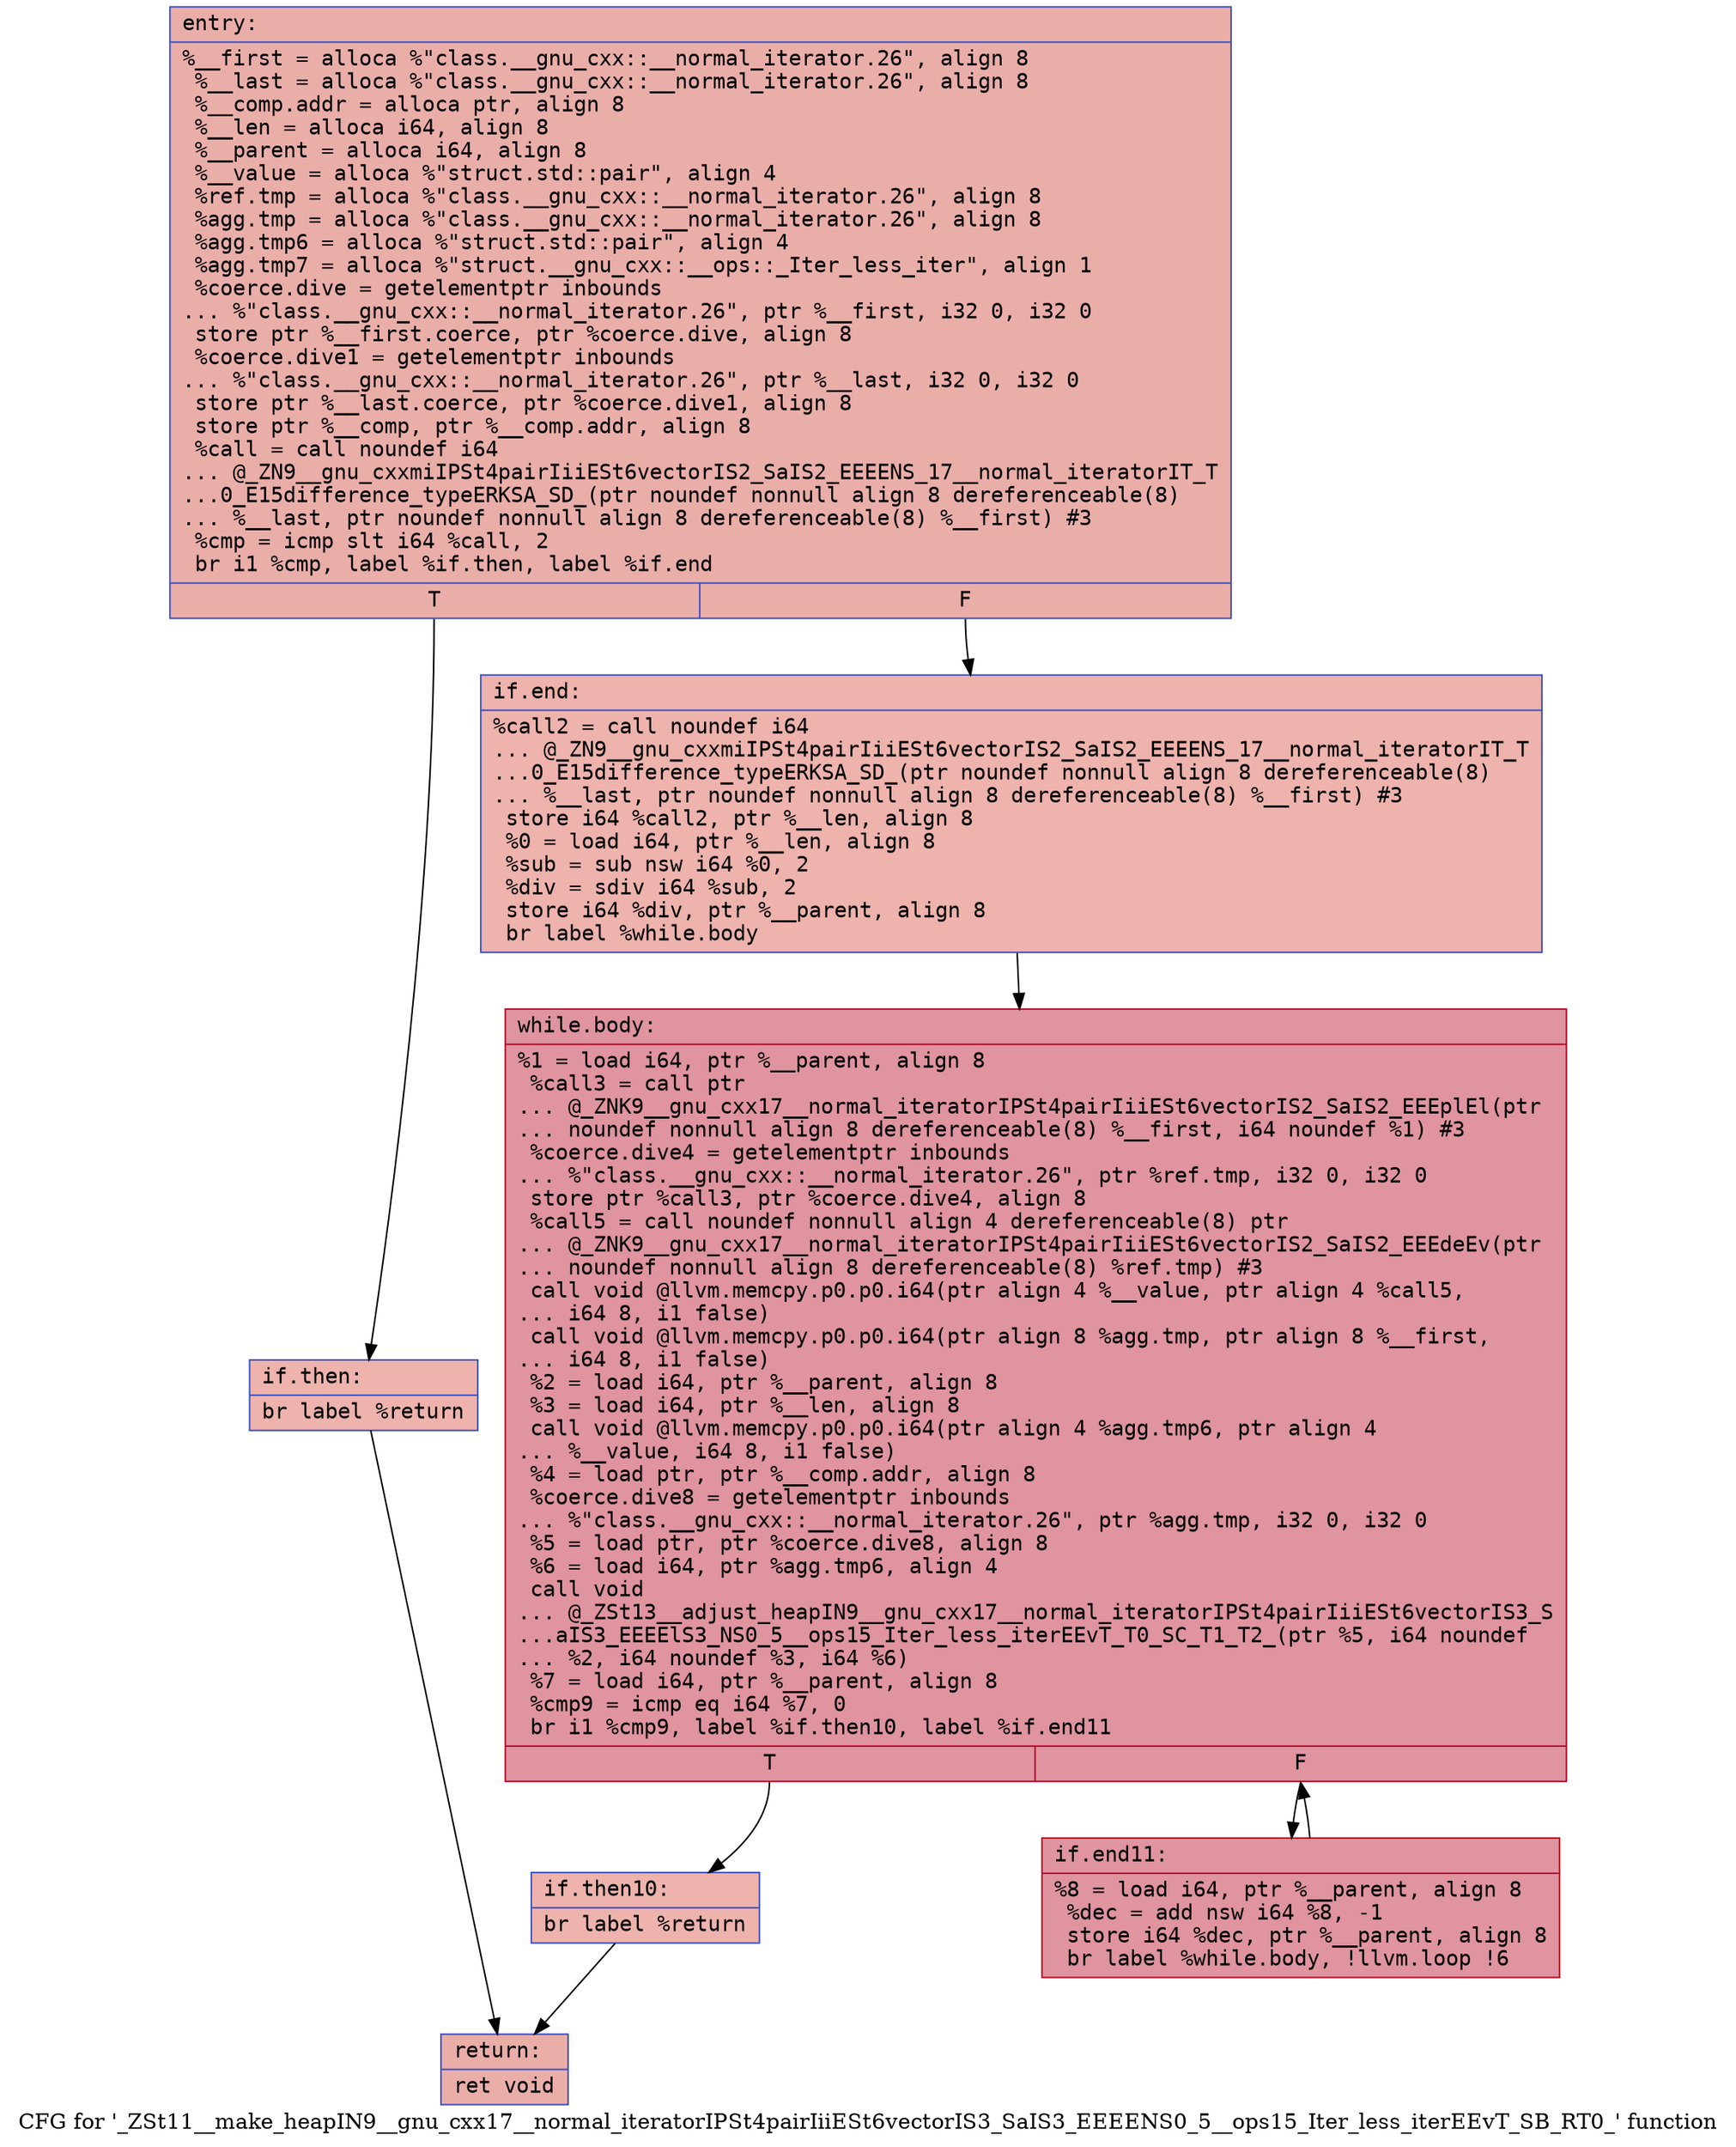 digraph "CFG for '_ZSt11__make_heapIN9__gnu_cxx17__normal_iteratorIPSt4pairIiiESt6vectorIS3_SaIS3_EEEENS0_5__ops15_Iter_less_iterEEvT_SB_RT0_' function" {
	label="CFG for '_ZSt11__make_heapIN9__gnu_cxx17__normal_iteratorIPSt4pairIiiESt6vectorIS3_SaIS3_EEEENS0_5__ops15_Iter_less_iterEEvT_SB_RT0_' function";

	Node0x56307d741040 [shape=record,color="#3d50c3ff", style=filled, fillcolor="#d0473d70" fontname="Courier",label="{entry:\l|  %__first = alloca %\"class.__gnu_cxx::__normal_iterator.26\", align 8\l  %__last = alloca %\"class.__gnu_cxx::__normal_iterator.26\", align 8\l  %__comp.addr = alloca ptr, align 8\l  %__len = alloca i64, align 8\l  %__parent = alloca i64, align 8\l  %__value = alloca %\"struct.std::pair\", align 4\l  %ref.tmp = alloca %\"class.__gnu_cxx::__normal_iterator.26\", align 8\l  %agg.tmp = alloca %\"class.__gnu_cxx::__normal_iterator.26\", align 8\l  %agg.tmp6 = alloca %\"struct.std::pair\", align 4\l  %agg.tmp7 = alloca %\"struct.__gnu_cxx::__ops::_Iter_less_iter\", align 1\l  %coerce.dive = getelementptr inbounds\l... %\"class.__gnu_cxx::__normal_iterator.26\", ptr %__first, i32 0, i32 0\l  store ptr %__first.coerce, ptr %coerce.dive, align 8\l  %coerce.dive1 = getelementptr inbounds\l... %\"class.__gnu_cxx::__normal_iterator.26\", ptr %__last, i32 0, i32 0\l  store ptr %__last.coerce, ptr %coerce.dive1, align 8\l  store ptr %__comp, ptr %__comp.addr, align 8\l  %call = call noundef i64\l... @_ZN9__gnu_cxxmiIPSt4pairIiiESt6vectorIS2_SaIS2_EEEENS_17__normal_iteratorIT_T\l...0_E15difference_typeERKSA_SD_(ptr noundef nonnull align 8 dereferenceable(8)\l... %__last, ptr noundef nonnull align 8 dereferenceable(8) %__first) #3\l  %cmp = icmp slt i64 %call, 2\l  br i1 %cmp, label %if.then, label %if.end\l|{<s0>T|<s1>F}}"];
	Node0x56307d741040:s0 -> Node0x56307d741e30[tooltip="entry -> if.then\nProbability 50.00%" ];
	Node0x56307d741040:s1 -> Node0x56307d741ea0[tooltip="entry -> if.end\nProbability 50.00%" ];
	Node0x56307d741e30 [shape=record,color="#3d50c3ff", style=filled, fillcolor="#d6524470" fontname="Courier",label="{if.then:\l|  br label %return\l}"];
	Node0x56307d741e30 -> Node0x56307d741fc0[tooltip="if.then -> return\nProbability 100.00%" ];
	Node0x56307d741ea0 [shape=record,color="#3d50c3ff", style=filled, fillcolor="#d6524470" fontname="Courier",label="{if.end:\l|  %call2 = call noundef i64\l... @_ZN9__gnu_cxxmiIPSt4pairIiiESt6vectorIS2_SaIS2_EEEENS_17__normal_iteratorIT_T\l...0_E15difference_typeERKSA_SD_(ptr noundef nonnull align 8 dereferenceable(8)\l... %__last, ptr noundef nonnull align 8 dereferenceable(8) %__first) #3\l  store i64 %call2, ptr %__len, align 8\l  %0 = load i64, ptr %__len, align 8\l  %sub = sub nsw i64 %0, 2\l  %div = sdiv i64 %sub, 2\l  store i64 %div, ptr %__parent, align 8\l  br label %while.body\l}"];
	Node0x56307d741ea0 -> Node0x56307d742400[tooltip="if.end -> while.body\nProbability 100.00%" ];
	Node0x56307d742400 [shape=record,color="#b70d28ff", style=filled, fillcolor="#b70d2870" fontname="Courier",label="{while.body:\l|  %1 = load i64, ptr %__parent, align 8\l  %call3 = call ptr\l... @_ZNK9__gnu_cxx17__normal_iteratorIPSt4pairIiiESt6vectorIS2_SaIS2_EEEplEl(ptr\l... noundef nonnull align 8 dereferenceable(8) %__first, i64 noundef %1) #3\l  %coerce.dive4 = getelementptr inbounds\l... %\"class.__gnu_cxx::__normal_iterator.26\", ptr %ref.tmp, i32 0, i32 0\l  store ptr %call3, ptr %coerce.dive4, align 8\l  %call5 = call noundef nonnull align 4 dereferenceable(8) ptr\l... @_ZNK9__gnu_cxx17__normal_iteratorIPSt4pairIiiESt6vectorIS2_SaIS2_EEEdeEv(ptr\l... noundef nonnull align 8 dereferenceable(8) %ref.tmp) #3\l  call void @llvm.memcpy.p0.p0.i64(ptr align 4 %__value, ptr align 4 %call5,\l... i64 8, i1 false)\l  call void @llvm.memcpy.p0.p0.i64(ptr align 8 %agg.tmp, ptr align 8 %__first,\l... i64 8, i1 false)\l  %2 = load i64, ptr %__parent, align 8\l  %3 = load i64, ptr %__len, align 8\l  call void @llvm.memcpy.p0.p0.i64(ptr align 4 %agg.tmp6, ptr align 4\l... %__value, i64 8, i1 false)\l  %4 = load ptr, ptr %__comp.addr, align 8\l  %coerce.dive8 = getelementptr inbounds\l... %\"class.__gnu_cxx::__normal_iterator.26\", ptr %agg.tmp, i32 0, i32 0\l  %5 = load ptr, ptr %coerce.dive8, align 8\l  %6 = load i64, ptr %agg.tmp6, align 4\l  call void\l... @_ZSt13__adjust_heapIN9__gnu_cxx17__normal_iteratorIPSt4pairIiiESt6vectorIS3_S\l...aIS3_EEEElS3_NS0_5__ops15_Iter_less_iterEEvT_T0_SC_T1_T2_(ptr %5, i64 noundef\l... %2, i64 noundef %3, i64 %6)\l  %7 = load i64, ptr %__parent, align 8\l  %cmp9 = icmp eq i64 %7, 0\l  br i1 %cmp9, label %if.then10, label %if.end11\l|{<s0>T|<s1>F}}"];
	Node0x56307d742400:s0 -> Node0x56307d743700[tooltip="while.body -> if.then10\nProbability 3.12%" ];
	Node0x56307d742400:s1 -> Node0x56307d7437b0[tooltip="while.body -> if.end11\nProbability 96.88%" ];
	Node0x56307d743700 [shape=record,color="#3d50c3ff", style=filled, fillcolor="#d6524470" fontname="Courier",label="{if.then10:\l|  br label %return\l}"];
	Node0x56307d743700 -> Node0x56307d741fc0[tooltip="if.then10 -> return\nProbability 100.00%" ];
	Node0x56307d7437b0 [shape=record,color="#b70d28ff", style=filled, fillcolor="#b70d2870" fontname="Courier",label="{if.end11:\l|  %8 = load i64, ptr %__parent, align 8\l  %dec = add nsw i64 %8, -1\l  store i64 %dec, ptr %__parent, align 8\l  br label %while.body, !llvm.loop !6\l}"];
	Node0x56307d7437b0 -> Node0x56307d742400[tooltip="if.end11 -> while.body\nProbability 100.00%" ];
	Node0x56307d741fc0 [shape=record,color="#3d50c3ff", style=filled, fillcolor="#d0473d70" fontname="Courier",label="{return:\l|  ret void\l}"];
}
